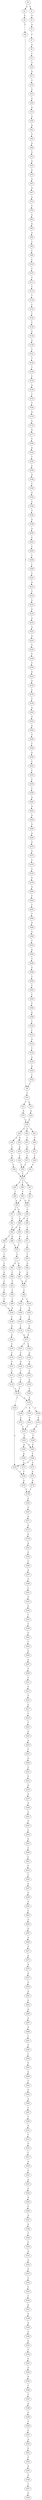 strict digraph  {
	S0 -> S1 [ label = A ];
	S0 -> S2 [ label = A ];
	S1 -> S3 [ label = G ];
	S2 -> S4 [ label = A ];
	S3 -> S5 [ label = A ];
	S4 -> S6 [ label = T ];
	S5 -> S7 [ label = T ];
	S6 -> S8 [ label = T ];
	S7 -> S9 [ label = G ];
	S8 -> S10 [ label = T ];
	S9 -> S11 [ label = C ];
	S10 -> S12 [ label = T ];
	S10 -> S13 [ label = A ];
	S11 -> S14 [ label = G ];
	S12 -> S15 [ label = G ];
	S13 -> S16 [ label = G ];
	S14 -> S17 [ label = G ];
	S15 -> S18 [ label = G ];
	S16 -> S18 [ label = G ];
	S17 -> S19 [ label = T ];
	S18 -> S20 [ label = A ];
	S18 -> S21 [ label = C ];
	S18 -> S22 [ label = T ];
	S19 -> S23 [ label = G ];
	S20 -> S24 [ label = G ];
	S20 -> S25 [ label = A ];
	S21 -> S26 [ label = C ];
	S22 -> S27 [ label = C ];
	S23 -> S28 [ label = A ];
	S24 -> S29 [ label = A ];
	S25 -> S30 [ label = C ];
	S26 -> S31 [ label = T ];
	S27 -> S32 [ label = G ];
	S28 -> S33 [ label = G ];
	S29 -> S34 [ label = C ];
	S30 -> S35 [ label = A ];
	S31 -> S36 [ label = T ];
	S32 -> S37 [ label = C ];
	S33 -> S38 [ label = A ];
	S34 -> S39 [ label = C ];
	S35 -> S40 [ label = C ];
	S36 -> S41 [ label = C ];
	S37 -> S39 [ label = C ];
	S38 -> S42 [ label = G ];
	S39 -> S43 [ label = C ];
	S40 -> S43 [ label = C ];
	S41 -> S43 [ label = C ];
	S42 -> S44 [ label = A ];
	S43 -> S45 [ label = C ];
	S43 -> S46 [ label = T ];
	S43 -> S47 [ label = A ];
	S44 -> S48 [ label = A ];
	S45 -> S49 [ label = T ];
	S46 -> S50 [ label = T ];
	S47 -> S51 [ label = T ];
	S48 -> S52 [ label = G ];
	S49 -> S53 [ label = A ];
	S50 -> S54 [ label = G ];
	S50 -> S53 [ label = A ];
	S51 -> S54 [ label = G ];
	S52 -> S55 [ label = A ];
	S53 -> S56 [ label = G ];
	S53 -> S57 [ label = A ];
	S54 -> S58 [ label = G ];
	S55 -> S59 [ label = G ];
	S56 -> S60 [ label = G ];
	S57 -> S61 [ label = G ];
	S58 -> S62 [ label = A ];
	S58 -> S60 [ label = G ];
	S59 -> S63 [ label = A ];
	S60 -> S64 [ label = C ];
	S60 -> S65 [ label = A ];
	S61 -> S64 [ label = C ];
	S62 -> S66 [ label = C ];
	S63 -> S67 [ label = A ];
	S64 -> S68 [ label = G ];
	S64 -> S69 [ label = C ];
	S65 -> S70 [ label = G ];
	S66 -> S71 [ label = A ];
	S67 -> S72 [ label = A ];
	S68 -> S73 [ label = T ];
	S69 -> S74 [ label = A ];
	S70 -> S73 [ label = T ];
	S71 -> S75 [ label = T ];
	S72 -> S76 [ label = C ];
	S73 -> S77 [ label = C ];
	S74 -> S78 [ label = T ];
	S75 -> S79 [ label = T ];
	S76 -> S80 [ label = A ];
	S77 -> S81 [ label = G ];
	S77 -> S82 [ label = A ];
	S78 -> S83 [ label = C ];
	S79 -> S84 [ label = G ];
	S80 -> S85 [ label = A ];
	S81 -> S86 [ label = C ];
	S82 -> S87 [ label = A ];
	S83 -> S88 [ label = A ];
	S84 -> S89 [ label = A ];
	S85 -> S90 [ label = A ];
	S86 -> S91 [ label = T ];
	S87 -> S92 [ label = A ];
	S88 -> S93 [ label = C ];
	S89 -> S92 [ label = A ];
	S90 -> S94 [ label = C ];
	S91 -> S95 [ label = T ];
	S92 -> S96 [ label = C ];
	S93 -> S97 [ label = C ];
	S94 -> S98 [ label = T ];
	S95 -> S99 [ label = C ];
	S96 -> S100 [ label = T ];
	S96 -> S101 [ label = A ];
	S97 -> S102 [ label = C ];
	S98 -> S103 [ label = C ];
	S99 -> S104 [ label = A ];
	S100 -> S105 [ label = G ];
	S101 -> S106 [ label = A ];
	S102 -> S104 [ label = A ];
	S103 -> S107 [ label = T ];
	S104 -> S108 [ label = C ];
	S105 -> S109 [ label = C ];
	S106 -> S110 [ label = A ];
	S107 -> S111 [ label = T ];
	S108 -> S112 [ label = A ];
	S109 -> S113 [ label = C ];
	S110 -> S114 [ label = C ];
	S111 -> S115 [ label = C ];
	S112 -> S116 [ label = A ];
	S113 -> S117 [ label = G ];
	S114 -> S117 [ label = G ];
	S115 -> S118 [ label = T ];
	S116 -> S119 [ label = C ];
	S117 -> S120 [ label = A ];
	S117 -> S121 [ label = T ];
	S118 -> S122 [ label = C ];
	S119 -> S123 [ label = C ];
	S120 -> S124 [ label = G ];
	S121 -> S125 [ label = C ];
	S122 -> S126 [ label = T ];
	S123 -> S127 [ label = T ];
	S124 -> S128 [ label = G ];
	S125 -> S129 [ label = G ];
	S126 -> S130 [ label = T ];
	S127 -> S131 [ label = C ];
	S128 -> S132 [ label = C ];
	S129 -> S133 [ label = T ];
	S130 -> S134 [ label = G ];
	S131 -> S135 [ label = T ];
	S132 -> S136 [ label = A ];
	S133 -> S137 [ label = T ];
	S134 -> S138 [ label = A ];
	S135 -> S139 [ label = T ];
	S136 -> S140 [ label = T ];
	S137 -> S139 [ label = T ];
	S138 -> S141 [ label = T ];
	S139 -> S142 [ label = T ];
	S139 -> S143 [ label = A ];
	S140 -> S143 [ label = A ];
	S141 -> S144 [ label = T ];
	S142 -> S145 [ label = C ];
	S143 -> S146 [ label = G ];
	S143 -> S147 [ label = A ];
	S143 -> S148 [ label = C ];
	S144 -> S149 [ label = T ];
	S145 -> S150 [ label = T ];
	S146 -> S151 [ label = A ];
	S147 -> S152 [ label = C ];
	S148 -> S153 [ label = C ];
	S149 -> S154 [ label = C ];
	S150 -> S155 [ label = G ];
	S151 -> S156 [ label = A ];
	S152 -> S157 [ label = T ];
	S153 -> S157 [ label = T ];
	S154 -> S158 [ label = A ];
	S155 -> S159 [ label = T ];
	S156 -> S160 [ label = T ];
	S157 -> S161 [ label = T ];
	S158 -> S162 [ label = T ];
	S159 -> S163 [ label = A ];
	S160 -> S164 [ label = G ];
	S161 -> S164 [ label = G ];
	S161 -> S165 [ label = A ];
	S162 -> S166 [ label = C ];
	S163 -> S167 [ label = A ];
	S164 -> S168 [ label = T ];
	S165 -> S169 [ label = G ];
	S166 -> S170 [ label = A ];
	S167 -> S171 [ label = A ];
	S168 -> S145 [ label = C ];
	S168 -> S172 [ label = G ];
	S169 -> S173 [ label = C ];
	S170 -> S174 [ label = C ];
	S171 -> S175 [ label = G ];
	S172 -> S176 [ label = A ];
	S173 -> S150 [ label = T ];
	S174 -> S177 [ label = A ];
	S175 -> S178 [ label = A ];
	S176 -> S179 [ label = G ];
	S177 -> S180 [ label = C ];
	S178 -> S181 [ label = A ];
	S179 -> S159 [ label = T ];
	S180 -> S182 [ label = G ];
	S181 -> S183 [ label = G ];
	S182 -> S184 [ label = T ];
	S183 -> S185 [ label = C ];
	S184 -> S186 [ label = C ];
	S185 -> S187 [ label = A ];
	S186 -> S188 [ label = G ];
	S187 -> S189 [ label = T ];
	S188 -> S190 [ label = T ];
	S189 -> S191 [ label = C ];
	S190 -> S192 [ label = A ];
	S191 -> S193 [ label = A ];
	S192 -> S194 [ label = T ];
	S193 -> S195 [ label = G ];
	S194 -> S196 [ label = A ];
	S195 -> S197 [ label = T ];
	S196 -> S198 [ label = A ];
	S197 -> S199 [ label = T ];
	S198 -> S200 [ label = A ];
	S199 -> S201 [ label = G ];
	S200 -> S202 [ label = C ];
	S201 -> S203 [ label = T ];
	S202 -> S204 [ label = C ];
	S203 -> S205 [ label = G ];
	S204 -> S206 [ label = C ];
	S205 -> S207 [ label = A ];
	S206 -> S208 [ label = C ];
	S207 -> S209 [ label = T ];
	S208 -> S210 [ label = T ];
	S209 -> S211 [ label = C ];
	S210 -> S212 [ label = A ];
	S211 -> S213 [ label = G ];
	S212 -> S214 [ label = T ];
	S213 -> S215 [ label = G ];
	S214 -> S216 [ label = A ];
	S215 -> S217 [ label = G ];
	S216 -> S218 [ label = G ];
	S217 -> S219 [ label = C ];
	S218 -> S220 [ label = A ];
	S219 -> S221 [ label = T ];
	S220 -> S222 [ label = A ];
	S221 -> S223 [ label = G ];
	S222 -> S224 [ label = G ];
	S223 -> S225 [ label = A ];
	S224 -> S226 [ label = T ];
	S225 -> S227 [ label = C ];
	S226 -> S228 [ label = C ];
	S227 -> S229 [ label = G ];
	S228 -> S230 [ label = C ];
	S229 -> S231 [ label = C ];
	S230 -> S232 [ label = G ];
	S231 -> S233 [ label = G ];
	S232 -> S234 [ label = A ];
	S233 -> S235 [ label = G ];
	S234 -> S236 [ label = C ];
	S235 -> S237 [ label = A ];
	S236 -> S238 [ label = C ];
	S237 -> S239 [ label = A ];
	S238 -> S240 [ label = A ];
	S239 -> S241 [ label = G ];
	S240 -> S242 [ label = G ];
	S241 -> S243 [ label = A ];
	S242 -> S244 [ label = A ];
	S243 -> S245 [ label = C ];
	S244 -> S246 [ label = G ];
	S245 -> S247 [ label = G ];
	S246 -> S248 [ label = C ];
	S247 -> S249 [ label = C ];
	S248 -> S250 [ label = G ];
	S249 -> S251 [ label = C ];
	S250 -> S252 [ label = T ];
	S251 -> S253 [ label = G ];
	S252 -> S254 [ label = C ];
	S253 -> S255 [ label = C ];
	S254 -> S256 [ label = C ];
	S255 -> S257 [ label = G ];
	S256 -> S258 [ label = T ];
	S257 -> S259 [ label = A ];
	S258 -> S260 [ label = G ];
	S259 -> S261 [ label = A ];
	S260 -> S262 [ label = A ];
	S261 -> S263 [ label = A ];
	S262 -> S264 [ label = A ];
	S263 -> S265 [ label = A ];
	S264 -> S266 [ label = G ];
	S265 -> S267 [ label = A ];
	S266 -> S268 [ label = A ];
	S267 -> S269 [ label = A ];
	S268 -> S270 [ label = G ];
	S269 -> S271 [ label = G ];
	S270 -> S272 [ label = A ];
	S271 -> S273 [ label = A ];
	S272 -> S274 [ label = C ];
	S273 -> S275 [ label = A ];
	S274 -> S276 [ label = T ];
	S275 -> S277 [ label = G ];
	S276 -> S278 [ label = G ];
	S277 -> S279 [ label = A ];
	S278 -> S280 [ label = G ];
	S279 -> S281 [ label = G ];
	S280 -> S282 [ label = T ];
	S281 -> S283 [ label = A ];
	S282 -> S284 [ label = T ];
	S283 -> S285 [ label = G ];
	S284 -> S286 [ label = T ];
	S285 -> S287 [ label = G ];
	S286 -> S288 [ label = G ];
	S287 -> S289 [ label = A ];
	S288 -> S290 [ label = G ];
	S289 -> S291 [ label = C ];
	S290 -> S292 [ label = T ];
	S291 -> S293 [ label = A ];
	S292 -> S294 [ label = A ];
	S293 -> S295 [ label = C ];
	S294 -> S296 [ label = A ];
	S295 -> S297 [ label = G ];
	S296 -> S298 [ label = G ];
	S297 -> S299 [ label = G ];
	S298 -> S300 [ label = T ];
	S299 -> S301 [ label = T ];
	S300 -> S302 [ label = T ];
	S301 -> S303 [ label = G ];
	S302 -> S304 [ label = C ];
	S303 -> S305 [ label = A ];
	S304 -> S306 [ label = T ];
	S305 -> S307 [ label = C ];
	S306 -> S308 [ label = G ];
	S307 -> S309 [ label = C ];
	S308 -> S310 [ label = T ];
	S309 -> S311 [ label = G ];
	S310 -> S312 [ label = C ];
	S311 -> S313 [ label = T ];
	S312 -> S314 [ label = A ];
	S313 -> S315 [ label = G ];
	S314 -> S316 [ label = T ];
	S315 -> S317 [ label = T ];
	S316 -> S318 [ label = G ];
	S317 -> S319 [ label = A ];
	S318 -> S320 [ label = G ];
	S319 -> S321 [ label = G ];
	S320 -> S322 [ label = T ];
	S321 -> S323 [ label = A ];
	S322 -> S8 [ label = T ];
	S323 -> S324 [ label = G ];
	S324 -> S325 [ label = A ];
	S325 -> S326 [ label = C ];
	S326 -> S327 [ label = A ];
	S327 -> S328 [ label = A ];
	S328 -> S329 [ label = T ];
	S329 -> S330 [ label = C ];
	S330 -> S331 [ label = A ];
	S331 -> S332 [ label = A ];
	S332 -> S333 [ label = A ];
	S333 -> S334 [ label = G ];
	S334 -> S335 [ label = C ];
	S335 -> S336 [ label = T ];
	S336 -> S337 [ label = G ];
	S337 -> S338 [ label = A ];
	S338 -> S339 [ label = A ];
	S339 -> S340 [ label = A ];
	S340 -> S341 [ label = A ];
	S341 -> S342 [ label = C ];
	S342 -> S343 [ label = A ];
	S343 -> S344 [ label = A ];
	S344 -> S345 [ label = A ];
	S345 -> S346 [ label = C ];
	S346 -> S347 [ label = A ];
	S347 -> S348 [ label = A ];
	S348 -> S349 [ label = G ];
	S349 -> S350 [ label = T ];
	S350 -> S351 [ label = A ];
	S351 -> S352 [ label = A ];
	S352 -> S353 [ label = G ];
	S353 -> S354 [ label = C ];
	S354 -> S355 [ label = G ];
	S355 -> S356 [ label = G ];
	S356 -> S357 [ label = T ];
	S357 -> S358 [ label = A ];
}

